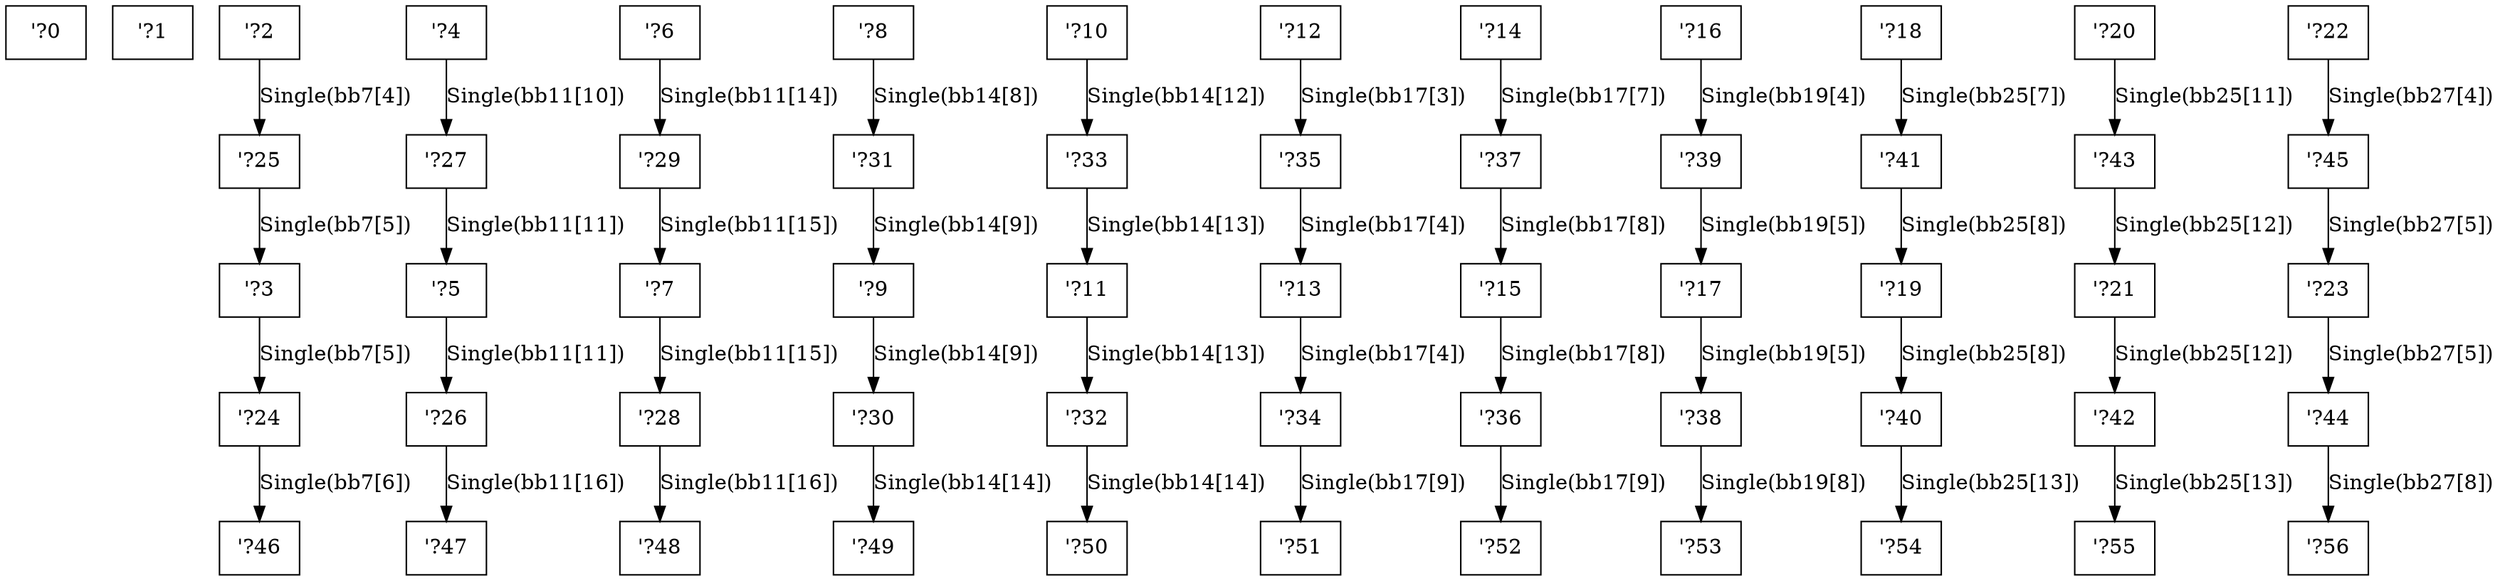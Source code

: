 digraph RegionInferenceContext {
    r0[label="\'?0"][shape="box"];
    r1[label="\'?1"][shape="box"];
    r2[label="\'?2"][shape="box"];
    r3[label="\'?3"][shape="box"];
    r4[label="\'?4"][shape="box"];
    r5[label="\'?5"][shape="box"];
    r6[label="\'?6"][shape="box"];
    r7[label="\'?7"][shape="box"];
    r8[label="\'?8"][shape="box"];
    r9[label="\'?9"][shape="box"];
    r10[label="\'?10"][shape="box"];
    r11[label="\'?11"][shape="box"];
    r12[label="\'?12"][shape="box"];
    r13[label="\'?13"][shape="box"];
    r14[label="\'?14"][shape="box"];
    r15[label="\'?15"][shape="box"];
    r16[label="\'?16"][shape="box"];
    r17[label="\'?17"][shape="box"];
    r18[label="\'?18"][shape="box"];
    r19[label="\'?19"][shape="box"];
    r20[label="\'?20"][shape="box"];
    r21[label="\'?21"][shape="box"];
    r22[label="\'?22"][shape="box"];
    r23[label="\'?23"][shape="box"];
    r24[label="\'?24"][shape="box"];
    r25[label="\'?25"][shape="box"];
    r26[label="\'?26"][shape="box"];
    r27[label="\'?27"][shape="box"];
    r28[label="\'?28"][shape="box"];
    r29[label="\'?29"][shape="box"];
    r30[label="\'?30"][shape="box"];
    r31[label="\'?31"][shape="box"];
    r32[label="\'?32"][shape="box"];
    r33[label="\'?33"][shape="box"];
    r34[label="\'?34"][shape="box"];
    r35[label="\'?35"][shape="box"];
    r36[label="\'?36"][shape="box"];
    r37[label="\'?37"][shape="box"];
    r38[label="\'?38"][shape="box"];
    r39[label="\'?39"][shape="box"];
    r40[label="\'?40"][shape="box"];
    r41[label="\'?41"][shape="box"];
    r42[label="\'?42"][shape="box"];
    r43[label="\'?43"][shape="box"];
    r44[label="\'?44"][shape="box"];
    r45[label="\'?45"][shape="box"];
    r46[label="\'?46"][shape="box"];
    r47[label="\'?47"][shape="box"];
    r48[label="\'?48"][shape="box"];
    r49[label="\'?49"][shape="box"];
    r50[label="\'?50"][shape="box"];
    r51[label="\'?51"][shape="box"];
    r52[label="\'?52"][shape="box"];
    r53[label="\'?53"][shape="box"];
    r54[label="\'?54"][shape="box"];
    r55[label="\'?55"][shape="box"];
    r56[label="\'?56"][shape="box"];
    r2 -> r25[label="Single(bb7[4])"];
    r3 -> r24[label="Single(bb7[5])"];
    r25 -> r3[label="Single(bb7[5])"];
    r24 -> r46[label="Single(bb7[6])"];
    r4 -> r27[label="Single(bb11[10])"];
    r5 -> r26[label="Single(bb11[11])"];
    r27 -> r5[label="Single(bb11[11])"];
    r6 -> r29[label="Single(bb11[14])"];
    r7 -> r28[label="Single(bb11[15])"];
    r29 -> r7[label="Single(bb11[15])"];
    r26 -> r47[label="Single(bb11[16])"];
    r28 -> r48[label="Single(bb11[16])"];
    r8 -> r31[label="Single(bb14[8])"];
    r9 -> r30[label="Single(bb14[9])"];
    r31 -> r9[label="Single(bb14[9])"];
    r10 -> r33[label="Single(bb14[12])"];
    r11 -> r32[label="Single(bb14[13])"];
    r33 -> r11[label="Single(bb14[13])"];
    r30 -> r49[label="Single(bb14[14])"];
    r32 -> r50[label="Single(bb14[14])"];
    r12 -> r35[label="Single(bb17[3])"];
    r13 -> r34[label="Single(bb17[4])"];
    r35 -> r13[label="Single(bb17[4])"];
    r14 -> r37[label="Single(bb17[7])"];
    r15 -> r36[label="Single(bb17[8])"];
    r37 -> r15[label="Single(bb17[8])"];
    r34 -> r51[label="Single(bb17[9])"];
    r36 -> r52[label="Single(bb17[9])"];
    r16 -> r39[label="Single(bb19[4])"];
    r17 -> r38[label="Single(bb19[5])"];
    r39 -> r17[label="Single(bb19[5])"];
    r38 -> r53[label="Single(bb19[8])"];
    r18 -> r41[label="Single(bb25[7])"];
    r19 -> r40[label="Single(bb25[8])"];
    r41 -> r19[label="Single(bb25[8])"];
    r20 -> r43[label="Single(bb25[11])"];
    r21 -> r42[label="Single(bb25[12])"];
    r43 -> r21[label="Single(bb25[12])"];
    r40 -> r54[label="Single(bb25[13])"];
    r42 -> r55[label="Single(bb25[13])"];
    r22 -> r45[label="Single(bb27[4])"];
    r23 -> r44[label="Single(bb27[5])"];
    r45 -> r23[label="Single(bb27[5])"];
    r44 -> r56[label="Single(bb27[8])"];
}
